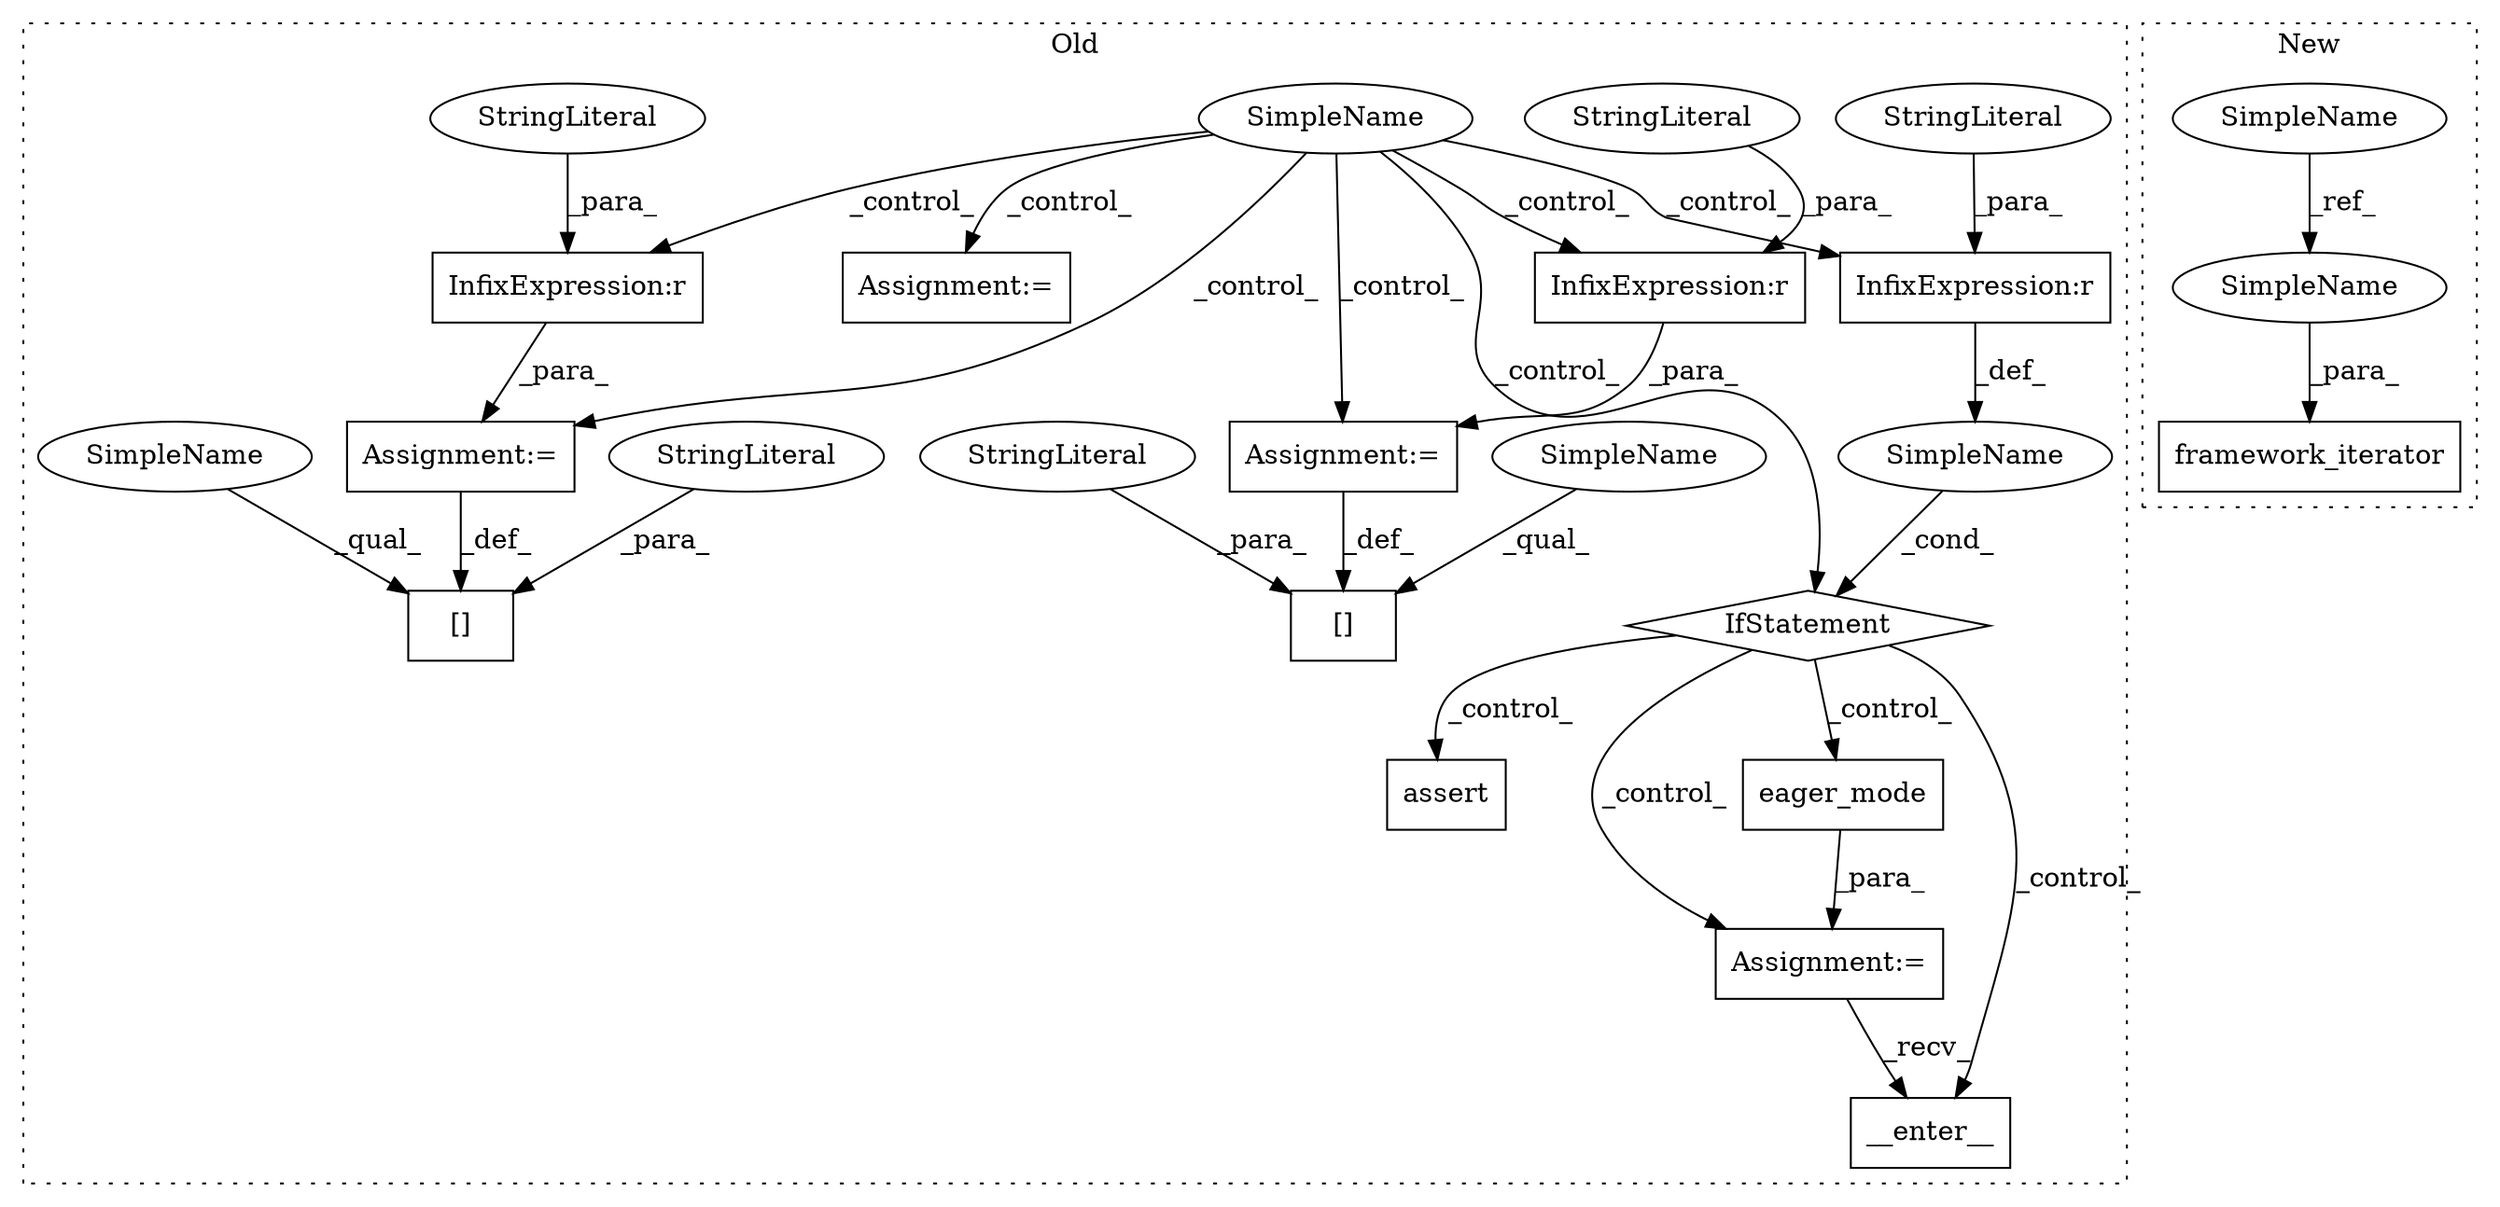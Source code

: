 digraph G {
subgraph cluster0 {
1 [label="assert" a="6" s="2143" l="7" shape="box"];
3 [label="SimpleName" a="42" s="" l="" shape="ellipse"];
4 [label="eager_mode" a="32" s="2086" l="12" shape="box"];
5 [label="__enter__" a="32" s="2120" l="11" shape="box"];
6 [label="InfixExpression:r" a="27" s="2051" l="4" shape="box"];
7 [label="StringLiteral" a="45" s="2055" l="7" shape="ellipse"];
8 [label="IfStatement" a="25" s="2045,2062" l="4,2" shape="diamond"];
9 [label="Assignment:=" a="7" s="2085" l="1" shape="box"];
10 [label="SimpleName" a="42" s="" l="" shape="ellipse"];
11 [label="InfixExpression:r" a="27" s="1552" l="4" shape="box"];
12 [label="[]" a="2" s="1533,1547" l="7,1" shape="box"];
13 [label="StringLiteral" a="45" s="1556" l="7" shape="ellipse"];
14 [label="StringLiteral" a="45" s="1540" l="7" shape="ellipse"];
16 [label="[]" a="2" s="1572,1592" l="7,1" shape="box"];
17 [label="StringLiteral" a="45" s="1579" l="13" shape="ellipse"];
18 [label="InfixExpression:r" a="27" s="1597" l="4" shape="box"];
19 [label="StringLiteral" a="45" s="1601" l="7" shape="ellipse"];
20 [label="Assignment:=" a="7" s="1593" l="1" shape="box"];
21 [label="Assignment:=" a="7" s="1548" l="1" shape="box"];
22 [label="Assignment:=" a="7" s="2030" l="1" shape="box"];
24 [label="SimpleName" a="42" s="1572" l="6" shape="ellipse"];
25 [label="SimpleName" a="42" s="1533" l="6" shape="ellipse"];
label = "Old";
style="dotted";
}
subgraph cluster1 {
2 [label="framework_iterator" a="32" s="903,928" l="19,1" shape="box"];
15 [label="SimpleName" a="42" s="709" l="6" shape="ellipse"];
23 [label="SimpleName" a="42" s="922" l="6" shape="ellipse"];
label = "New";
style="dotted";
}
3 -> 8 [label="_cond_"];
4 -> 9 [label="_para_"];
6 -> 3 [label="_def_"];
7 -> 6 [label="_para_"];
8 -> 4 [label="_control_"];
8 -> 1 [label="_control_"];
8 -> 9 [label="_control_"];
8 -> 5 [label="_control_"];
9 -> 5 [label="_recv_"];
10 -> 11 [label="_control_"];
10 -> 20 [label="_control_"];
10 -> 18 [label="_control_"];
10 -> 8 [label="_control_"];
10 -> 22 [label="_control_"];
10 -> 21 [label="_control_"];
10 -> 6 [label="_control_"];
11 -> 21 [label="_para_"];
13 -> 11 [label="_para_"];
14 -> 12 [label="_para_"];
15 -> 23 [label="_ref_"];
17 -> 16 [label="_para_"];
18 -> 20 [label="_para_"];
19 -> 18 [label="_para_"];
20 -> 16 [label="_def_"];
21 -> 12 [label="_def_"];
23 -> 2 [label="_para_"];
24 -> 16 [label="_qual_"];
25 -> 12 [label="_qual_"];
}